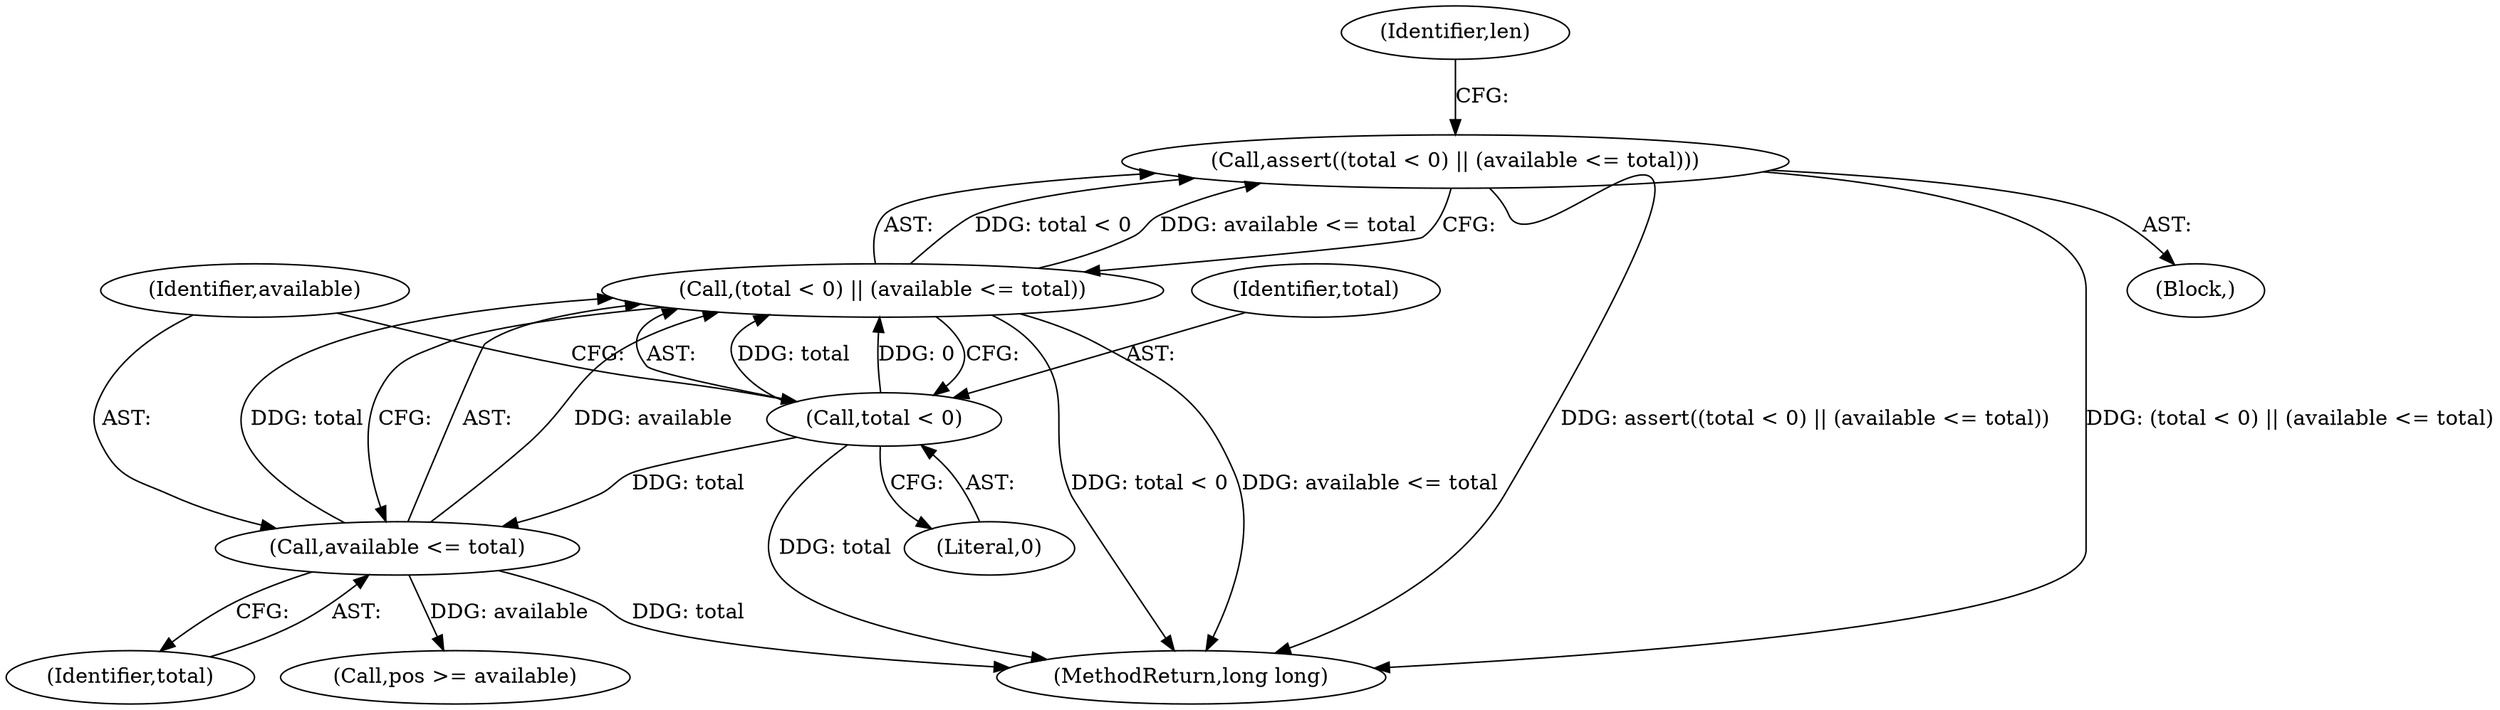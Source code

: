 digraph "1_Android_cc274e2abe8b2a6698a5c47d8aa4bb45f1f9538d_22@API" {
"1000128" [label="(Call,assert((total < 0) || (available <= total)))"];
"1000129" [label="(Call,(total < 0) || (available <= total))"];
"1000130" [label="(Call,total < 0)"];
"1000133" [label="(Call,available <= total)"];
"1000129" [label="(Call,(total < 0) || (available <= total))"];
"1000133" [label="(Call,available <= total)"];
"1000134" [label="(Identifier,available)"];
"1000132" [label="(Literal,0)"];
"1000107" [label="(Block,)"];
"1000131" [label="(Identifier,total)"];
"1000140" [label="(Call,pos >= available)"];
"1000128" [label="(Call,assert((total < 0) || (available <= total)))"];
"1000135" [label="(Identifier,total)"];
"1000186" [label="(MethodReturn,long long)"];
"1000130" [label="(Call,total < 0)"];
"1000137" [label="(Identifier,len)"];
"1000128" -> "1000107"  [label="AST: "];
"1000128" -> "1000129"  [label="CFG: "];
"1000129" -> "1000128"  [label="AST: "];
"1000137" -> "1000128"  [label="CFG: "];
"1000128" -> "1000186"  [label="DDG: assert((total < 0) || (available <= total))"];
"1000128" -> "1000186"  [label="DDG: (total < 0) || (available <= total)"];
"1000129" -> "1000128"  [label="DDG: total < 0"];
"1000129" -> "1000128"  [label="DDG: available <= total"];
"1000129" -> "1000130"  [label="CFG: "];
"1000129" -> "1000133"  [label="CFG: "];
"1000130" -> "1000129"  [label="AST: "];
"1000133" -> "1000129"  [label="AST: "];
"1000129" -> "1000186"  [label="DDG: available <= total"];
"1000129" -> "1000186"  [label="DDG: total < 0"];
"1000130" -> "1000129"  [label="DDG: total"];
"1000130" -> "1000129"  [label="DDG: 0"];
"1000133" -> "1000129"  [label="DDG: available"];
"1000133" -> "1000129"  [label="DDG: total"];
"1000130" -> "1000132"  [label="CFG: "];
"1000131" -> "1000130"  [label="AST: "];
"1000132" -> "1000130"  [label="AST: "];
"1000134" -> "1000130"  [label="CFG: "];
"1000130" -> "1000186"  [label="DDG: total"];
"1000130" -> "1000133"  [label="DDG: total"];
"1000133" -> "1000135"  [label="CFG: "];
"1000134" -> "1000133"  [label="AST: "];
"1000135" -> "1000133"  [label="AST: "];
"1000133" -> "1000186"  [label="DDG: total"];
"1000133" -> "1000140"  [label="DDG: available"];
}
